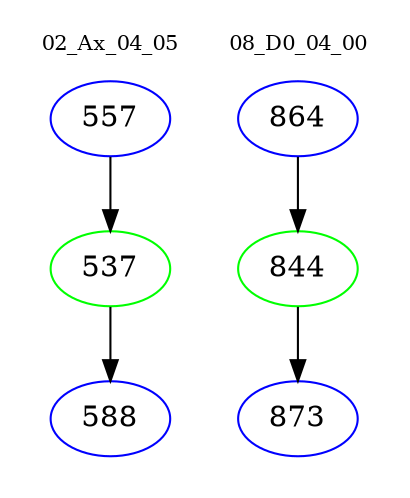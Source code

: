 digraph{
subgraph cluster_0 {
color = white
label = "02_Ax_04_05";
fontsize=10;
T0_557 [label="557", color="blue"]
T0_557 -> T0_537 [color="black"]
T0_537 [label="537", color="green"]
T0_537 -> T0_588 [color="black"]
T0_588 [label="588", color="blue"]
}
subgraph cluster_1 {
color = white
label = "08_D0_04_00";
fontsize=10;
T1_864 [label="864", color="blue"]
T1_864 -> T1_844 [color="black"]
T1_844 [label="844", color="green"]
T1_844 -> T1_873 [color="black"]
T1_873 [label="873", color="blue"]
}
}
